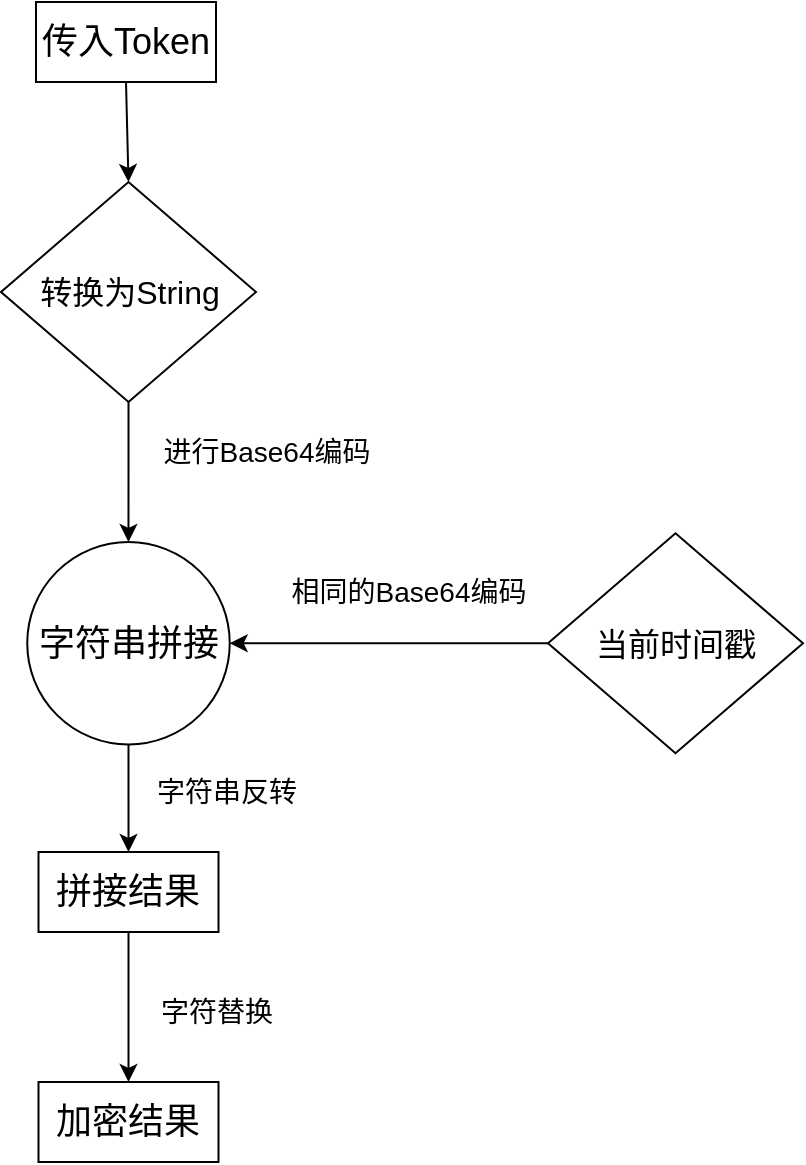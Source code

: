 <mxfile version="26.2.14">
  <diagram name="Page-1" id="74e2e168-ea6b-b213-b513-2b3c1d86103e">
    <mxGraphModel dx="1426" dy="757" grid="1" gridSize="10" guides="1" tooltips="1" connect="1" arrows="1" fold="1" page="1" pageScale="1" pageWidth="1100" pageHeight="850" background="none" math="0" shadow="0">
      <root>
        <mxCell id="0" />
        <mxCell id="1" parent="0" />
        <mxCell id="mUaRbev2njwtiGA8Xi6T-1" value="&lt;font style=&quot;font-size: 18px;&quot;&gt;传入Token&lt;/font&gt;" style="rounded=0;whiteSpace=wrap;html=1;" vertex="1" parent="1">
          <mxGeometry x="230" y="60" width="90" height="40" as="geometry" />
        </mxCell>
        <mxCell id="mUaRbev2njwtiGA8Xi6T-3" value="" style="endArrow=classic;html=1;rounded=0;exitX=0.5;exitY=1;exitDx=0;exitDy=0;entryX=0;entryY=0.5;entryDx=0;entryDy=0;" edge="1" parent="1" source="mUaRbev2njwtiGA8Xi6T-1" target="mUaRbev2njwtiGA8Xi6T-4">
          <mxGeometry width="50" height="50" relative="1" as="geometry">
            <mxPoint x="310" y="160" as="sourcePoint" />
            <mxPoint x="275" y="180" as="targetPoint" />
          </mxGeometry>
        </mxCell>
        <mxCell id="mUaRbev2njwtiGA8Xi6T-44" style="edgeStyle=orthogonalEdgeStyle;rounded=0;orthogonalLoop=1;jettySize=auto;html=1;entryX=0.5;entryY=0;entryDx=0;entryDy=0;" edge="1" parent="1" source="mUaRbev2njwtiGA8Xi6T-4" target="mUaRbev2njwtiGA8Xi6T-45">
          <mxGeometry relative="1" as="geometry">
            <mxPoint x="276.25" y="370" as="targetPoint" />
          </mxGeometry>
        </mxCell>
        <mxCell id="mUaRbev2njwtiGA8Xi6T-4" value="&lt;span style=&quot;font-size: 16px;&quot;&gt;转换为String&lt;/span&gt;" style="rhombus;whiteSpace=wrap;html=1;direction=south;" vertex="1" parent="1">
          <mxGeometry x="212.5" y="150" width="127.5" height="110" as="geometry" />
        </mxCell>
        <mxCell id="mUaRbev2njwtiGA8Xi6T-42" style="edgeStyle=orthogonalEdgeStyle;rounded=0;orthogonalLoop=1;jettySize=auto;html=1;entryX=1;entryY=0.5;entryDx=0;entryDy=0;" edge="1" parent="1" source="mUaRbev2njwtiGA8Xi6T-41" target="mUaRbev2njwtiGA8Xi6T-45">
          <mxGeometry relative="1" as="geometry">
            <mxPoint x="376.25" y="455" as="targetPoint" />
          </mxGeometry>
        </mxCell>
        <mxCell id="mUaRbev2njwtiGA8Xi6T-41" value="&lt;span style=&quot;font-size: 16px;&quot;&gt;当前时间戳&lt;/span&gt;" style="rhombus;whiteSpace=wrap;html=1;direction=south;" vertex="1" parent="1">
          <mxGeometry x="486" y="325.63" width="127.5" height="110" as="geometry" />
        </mxCell>
        <mxCell id="mUaRbev2njwtiGA8Xi6T-43" value="&lt;font style=&quot;font-size: 14px;&quot;&gt;相同的Base64编码&lt;/font&gt;" style="text;html=1;align=center;verticalAlign=middle;resizable=0;points=[];autosize=1;strokeColor=none;fillColor=none;" vertex="1" parent="1">
          <mxGeometry x="346" y="340" width="140" height="30" as="geometry" />
        </mxCell>
        <mxCell id="mUaRbev2njwtiGA8Xi6T-48" style="edgeStyle=orthogonalEdgeStyle;rounded=0;orthogonalLoop=1;jettySize=auto;html=1;entryX=0.5;entryY=0;entryDx=0;entryDy=0;" edge="1" parent="1" source="mUaRbev2njwtiGA8Xi6T-45" target="mUaRbev2njwtiGA8Xi6T-47">
          <mxGeometry relative="1" as="geometry" />
        </mxCell>
        <mxCell id="mUaRbev2njwtiGA8Xi6T-45" value="&lt;font style=&quot;font-size: 18px;&quot;&gt;字符串拼接&lt;/font&gt;" style="ellipse;whiteSpace=wrap;html=1;aspect=fixed;" vertex="1" parent="1">
          <mxGeometry x="225.62" y="330" width="101.25" height="101.25" as="geometry" />
        </mxCell>
        <mxCell id="mUaRbev2njwtiGA8Xi6T-51" style="edgeStyle=orthogonalEdgeStyle;rounded=0;orthogonalLoop=1;jettySize=auto;html=1;entryX=0.5;entryY=0;entryDx=0;entryDy=0;entryPerimeter=0;" edge="1" parent="1" source="mUaRbev2njwtiGA8Xi6T-47" target="mUaRbev2njwtiGA8Xi6T-56">
          <mxGeometry relative="1" as="geometry">
            <mxPoint x="276.25" y="600" as="targetPoint" />
          </mxGeometry>
        </mxCell>
        <mxCell id="mUaRbev2njwtiGA8Xi6T-47" value="&lt;span style=&quot;font-size: 18px;&quot;&gt;拼接结果&lt;/span&gt;" style="rounded=0;whiteSpace=wrap;html=1;" vertex="1" parent="1">
          <mxGeometry x="231.25" y="485" width="90" height="40" as="geometry" />
        </mxCell>
        <mxCell id="mUaRbev2njwtiGA8Xi6T-52" value="&lt;font style=&quot;font-size: 14px;&quot;&gt;进行Base64编码&lt;/font&gt;" style="text;html=1;align=center;verticalAlign=middle;resizable=0;points=[];autosize=1;strokeColor=none;fillColor=none;" vertex="1" parent="1">
          <mxGeometry x="280" y="270" width="130" height="30" as="geometry" />
        </mxCell>
        <mxCell id="mUaRbev2njwtiGA8Xi6T-54" value="&lt;font style=&quot;font-size: 14px;&quot;&gt;字符串反转&lt;/font&gt;" style="text;html=1;align=center;verticalAlign=middle;resizable=0;points=[];autosize=1;strokeColor=none;fillColor=none;" vertex="1" parent="1">
          <mxGeometry x="280" y="440" width="90" height="30" as="geometry" />
        </mxCell>
        <mxCell id="mUaRbev2njwtiGA8Xi6T-55" value="&lt;font style=&quot;font-size: 14px;&quot;&gt;字符替换&lt;/font&gt;" style="text;html=1;align=center;verticalAlign=middle;resizable=0;points=[];autosize=1;strokeColor=none;fillColor=none;" vertex="1" parent="1">
          <mxGeometry x="280" y="550" width="80" height="30" as="geometry" />
        </mxCell>
        <mxCell id="mUaRbev2njwtiGA8Xi6T-56" value="&lt;span style=&quot;font-size: 18px;&quot;&gt;加密结果&lt;/span&gt;" style="rounded=0;whiteSpace=wrap;html=1;" vertex="1" parent="1">
          <mxGeometry x="231.25" y="600" width="90" height="40" as="geometry" />
        </mxCell>
      </root>
    </mxGraphModel>
  </diagram>
</mxfile>
